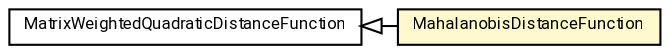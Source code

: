 #!/usr/local/bin/dot
#
# Class diagram 
# Generated by UMLGraph version R5_7_2-60-g0e99a6 (http://www.spinellis.gr/umlgraph/)
#

digraph G {
	graph [fontnames="svg"]
	edge [fontname="Roboto",fontsize=7,labelfontname="Roboto",labelfontsize=7,color="black"];
	node [fontname="Roboto",fontcolor="black",fontsize=8,shape=plaintext,margin=0,width=0,height=0];
	nodesep=0.15;
	ranksep=0.25;
	rankdir=LR;
	// de.lmu.ifi.dbs.elki.distance.distancefunction.MatrixWeightedQuadraticDistanceFunction
	c6737503 [label=<<table title="de.lmu.ifi.dbs.elki.distance.distancefunction.MatrixWeightedQuadraticDistanceFunction" border="0" cellborder="1" cellspacing="0" cellpadding="2" href="MatrixWeightedQuadraticDistanceFunction.html" target="_parent">
		<tr><td><table border="0" cellspacing="0" cellpadding="1">
		<tr><td align="center" balign="center"> <font face="Roboto">MatrixWeightedQuadraticDistanceFunction</font> </td></tr>
		</table></td></tr>
		</table>>, URL="MatrixWeightedQuadraticDistanceFunction.html"];
	// de.lmu.ifi.dbs.elki.distance.distancefunction.MahalanobisDistanceFunction
	c6737552 [label=<<table title="de.lmu.ifi.dbs.elki.distance.distancefunction.MahalanobisDistanceFunction" border="0" cellborder="1" cellspacing="0" cellpadding="2" bgcolor="lemonChiffon" href="MahalanobisDistanceFunction.html" target="_parent">
		<tr><td><table border="0" cellspacing="0" cellpadding="1">
		<tr><td align="center" balign="center"> <font face="Roboto">MahalanobisDistanceFunction</font> </td></tr>
		</table></td></tr>
		</table>>, URL="MahalanobisDistanceFunction.html"];
	// de.lmu.ifi.dbs.elki.distance.distancefunction.MahalanobisDistanceFunction extends de.lmu.ifi.dbs.elki.distance.distancefunction.MatrixWeightedQuadraticDistanceFunction
	c6737503 -> c6737552 [arrowtail=empty,dir=back,weight=10];
}


